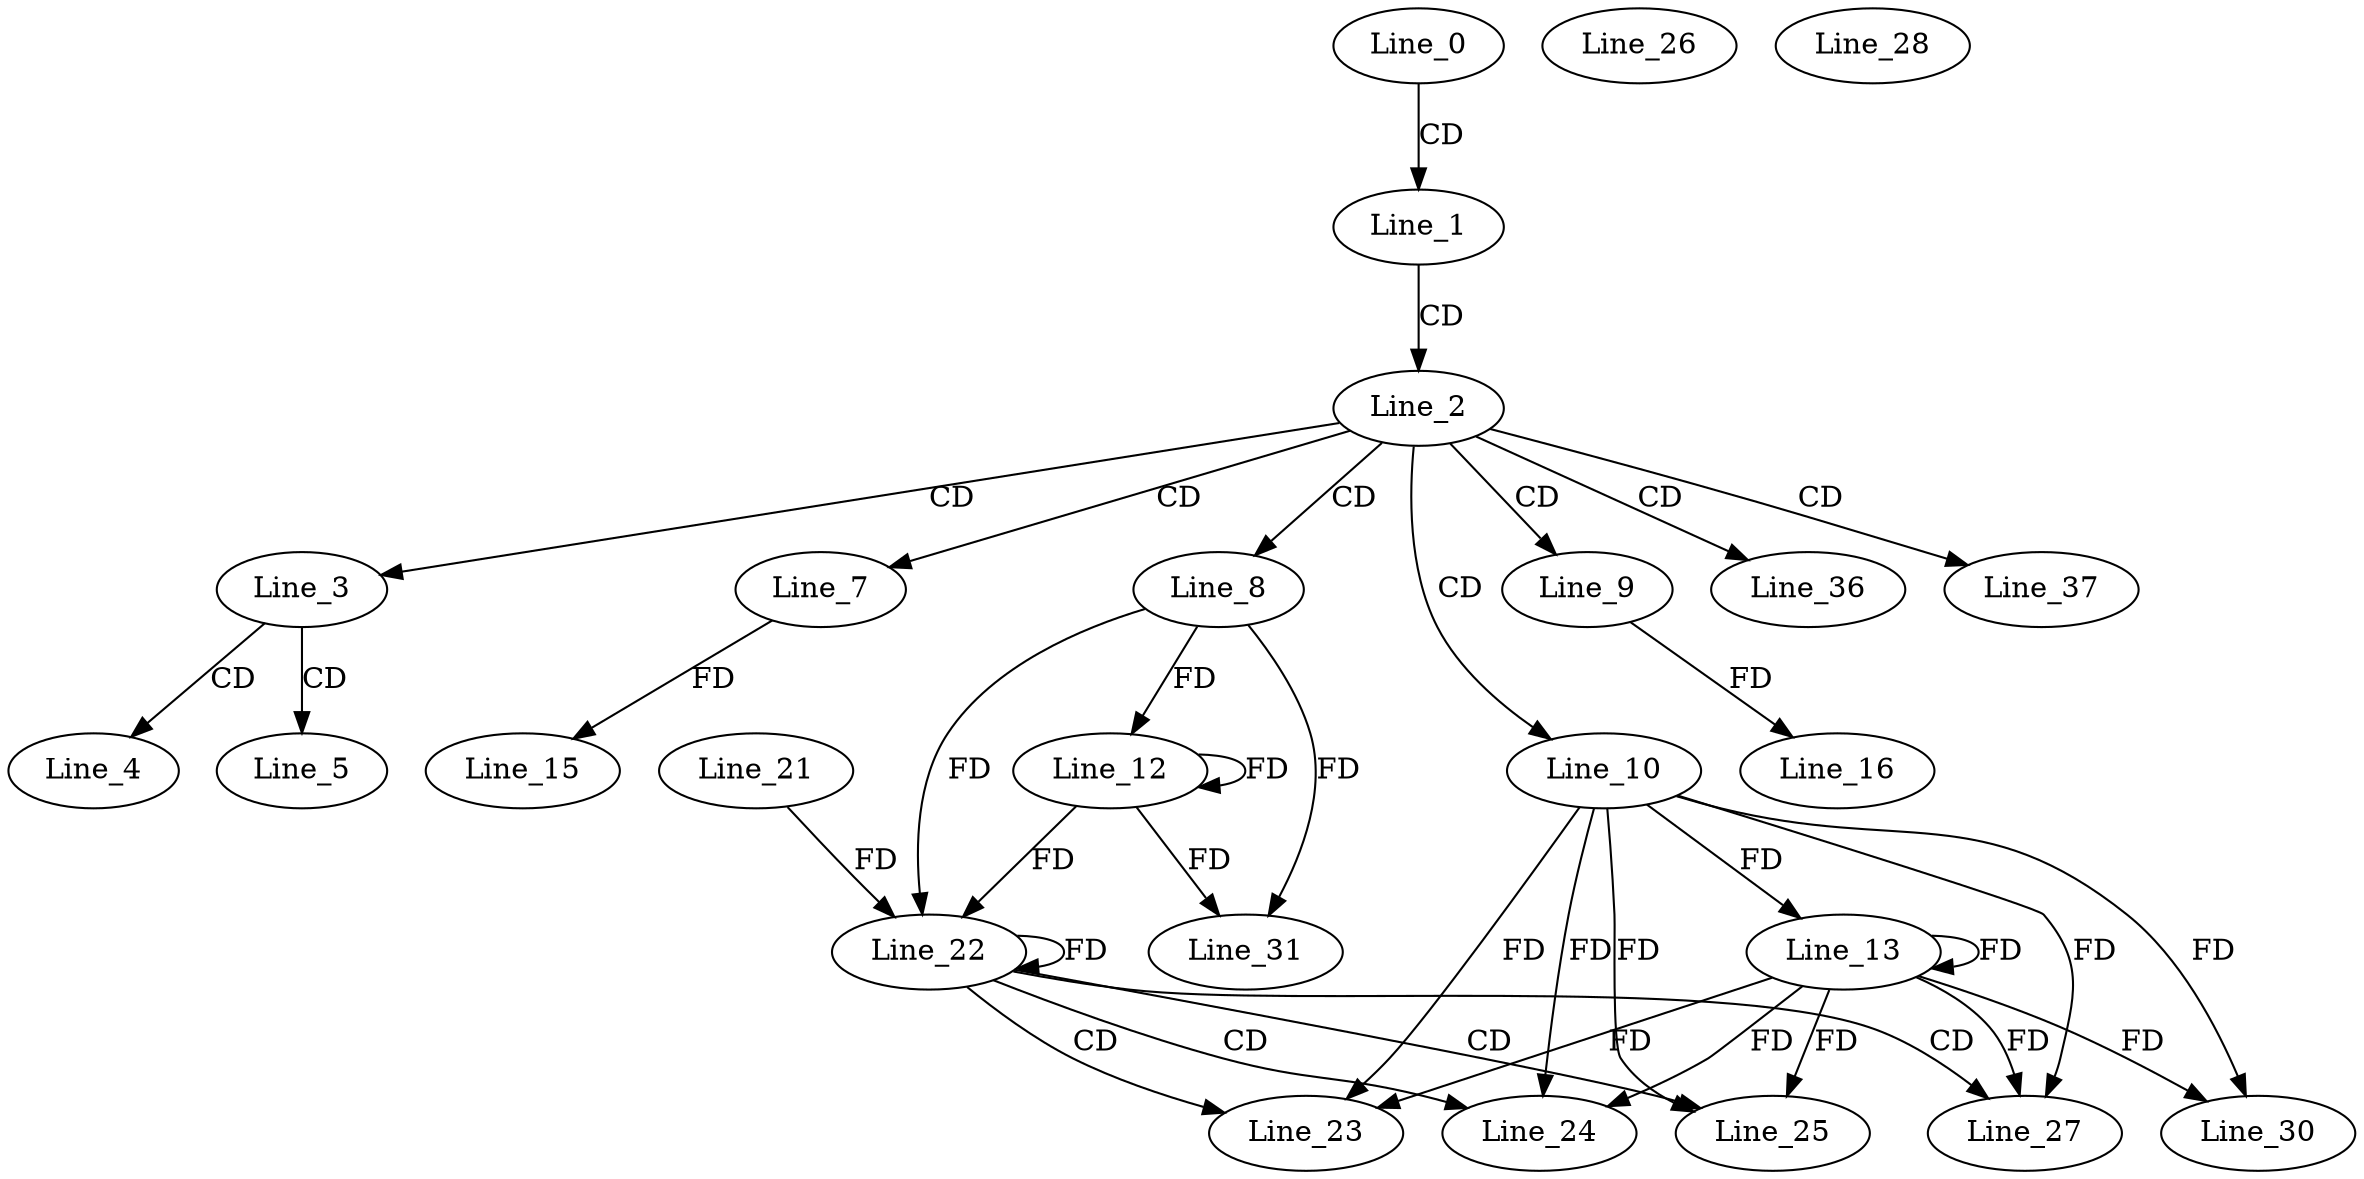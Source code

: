 digraph G {
  Line_0;
  Line_1;
  Line_2;
  Line_3;
  Line_4;
  Line_5;
  Line_7;
  Line_8;
  Line_9;
  Line_10;
  Line_12;
  Line_13;
  Line_15;
  Line_16;
  Line_22;
  Line_21;
  Line_22;
  Line_22;
  Line_23;
  Line_24;
  Line_25;
  Line_26;
  Line_27;
  Line_28;
  Line_30;
  Line_31;
  Line_36;
  Line_36;
  Line_37;
  Line_0 -> Line_1 [ label="CD" ];
  Line_1 -> Line_2 [ label="CD" ];
  Line_2 -> Line_3 [ label="CD" ];
  Line_3 -> Line_4 [ label="CD" ];
  Line_3 -> Line_5 [ label="CD" ];
  Line_2 -> Line_7 [ label="CD" ];
  Line_2 -> Line_8 [ label="CD" ];
  Line_2 -> Line_9 [ label="CD" ];
  Line_2 -> Line_10 [ label="CD" ];
  Line_8 -> Line_12 [ label="FD" ];
  Line_12 -> Line_12 [ label="FD" ];
  Line_10 -> Line_13 [ label="FD" ];
  Line_13 -> Line_13 [ label="FD" ];
  Line_7 -> Line_15 [ label="FD" ];
  Line_9 -> Line_16 [ label="FD" ];
  Line_22 -> Line_22 [ label="FD" ];
  Line_21 -> Line_22 [ label="FD" ];
  Line_8 -> Line_22 [ label="FD" ];
  Line_12 -> Line_22 [ label="FD" ];
  Line_22 -> Line_23 [ label="CD" ];
  Line_10 -> Line_23 [ label="FD" ];
  Line_13 -> Line_23 [ label="FD" ];
  Line_22 -> Line_24 [ label="CD" ];
  Line_10 -> Line_24 [ label="FD" ];
  Line_13 -> Line_24 [ label="FD" ];
  Line_22 -> Line_25 [ label="CD" ];
  Line_10 -> Line_25 [ label="FD" ];
  Line_13 -> Line_25 [ label="FD" ];
  Line_22 -> Line_27 [ label="CD" ];
  Line_10 -> Line_27 [ label="FD" ];
  Line_13 -> Line_27 [ label="FD" ];
  Line_10 -> Line_30 [ label="FD" ];
  Line_13 -> Line_30 [ label="FD" ];
  Line_8 -> Line_31 [ label="FD" ];
  Line_12 -> Line_31 [ label="FD" ];
  Line_2 -> Line_36 [ label="CD" ];
  Line_2 -> Line_37 [ label="CD" ];
}
